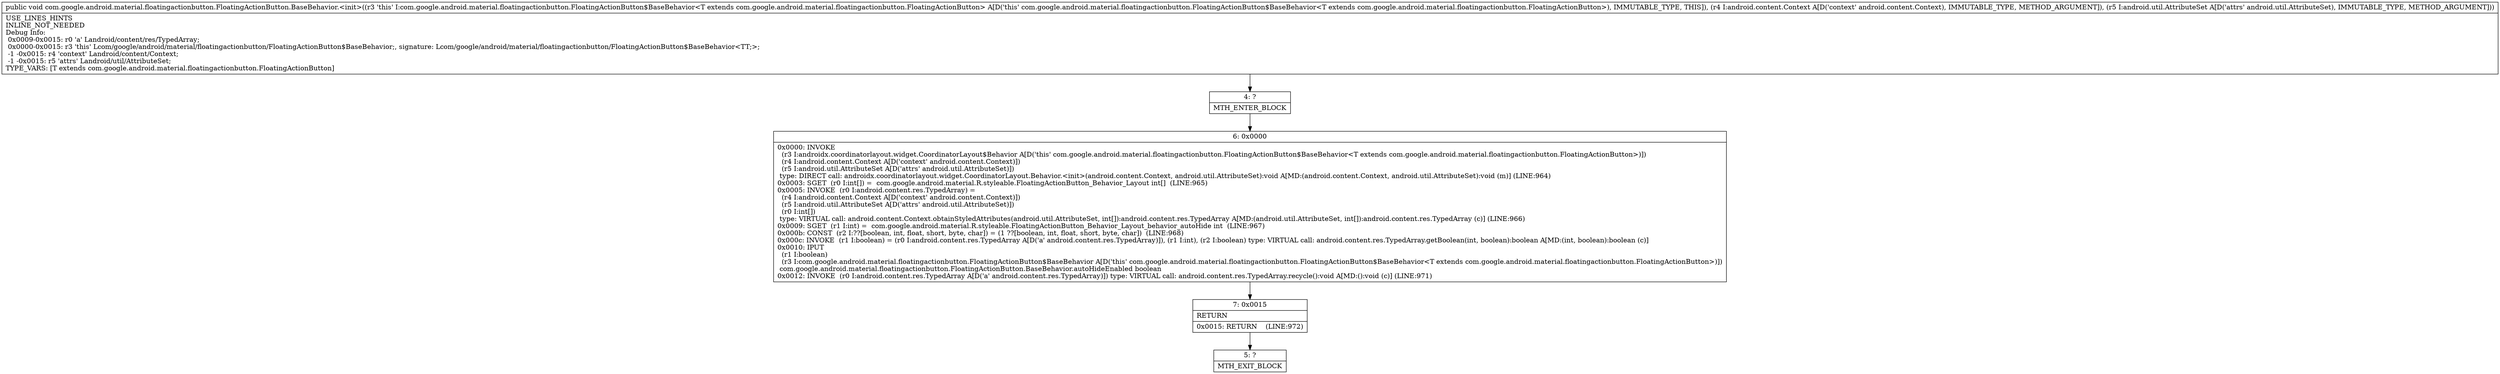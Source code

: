 digraph "CFG forcom.google.android.material.floatingactionbutton.FloatingActionButton.BaseBehavior.\<init\>(Landroid\/content\/Context;Landroid\/util\/AttributeSet;)V" {
Node_4 [shape=record,label="{4\:\ ?|MTH_ENTER_BLOCK\l}"];
Node_6 [shape=record,label="{6\:\ 0x0000|0x0000: INVOKE  \l  (r3 I:androidx.coordinatorlayout.widget.CoordinatorLayout$Behavior A[D('this' com.google.android.material.floatingactionbutton.FloatingActionButton$BaseBehavior\<T extends com.google.android.material.floatingactionbutton.FloatingActionButton\>)])\l  (r4 I:android.content.Context A[D('context' android.content.Context)])\l  (r5 I:android.util.AttributeSet A[D('attrs' android.util.AttributeSet)])\l type: DIRECT call: androidx.coordinatorlayout.widget.CoordinatorLayout.Behavior.\<init\>(android.content.Context, android.util.AttributeSet):void A[MD:(android.content.Context, android.util.AttributeSet):void (m)] (LINE:964)\l0x0003: SGET  (r0 I:int[]) =  com.google.android.material.R.styleable.FloatingActionButton_Behavior_Layout int[]  (LINE:965)\l0x0005: INVOKE  (r0 I:android.content.res.TypedArray) = \l  (r4 I:android.content.Context A[D('context' android.content.Context)])\l  (r5 I:android.util.AttributeSet A[D('attrs' android.util.AttributeSet)])\l  (r0 I:int[])\l type: VIRTUAL call: android.content.Context.obtainStyledAttributes(android.util.AttributeSet, int[]):android.content.res.TypedArray A[MD:(android.util.AttributeSet, int[]):android.content.res.TypedArray (c)] (LINE:966)\l0x0009: SGET  (r1 I:int) =  com.google.android.material.R.styleable.FloatingActionButton_Behavior_Layout_behavior_autoHide int  (LINE:967)\l0x000b: CONST  (r2 I:??[boolean, int, float, short, byte, char]) = (1 ??[boolean, int, float, short, byte, char])  (LINE:968)\l0x000c: INVOKE  (r1 I:boolean) = (r0 I:android.content.res.TypedArray A[D('a' android.content.res.TypedArray)]), (r1 I:int), (r2 I:boolean) type: VIRTUAL call: android.content.res.TypedArray.getBoolean(int, boolean):boolean A[MD:(int, boolean):boolean (c)]\l0x0010: IPUT  \l  (r1 I:boolean)\l  (r3 I:com.google.android.material.floatingactionbutton.FloatingActionButton$BaseBehavior A[D('this' com.google.android.material.floatingactionbutton.FloatingActionButton$BaseBehavior\<T extends com.google.android.material.floatingactionbutton.FloatingActionButton\>)])\l com.google.android.material.floatingactionbutton.FloatingActionButton.BaseBehavior.autoHideEnabled boolean \l0x0012: INVOKE  (r0 I:android.content.res.TypedArray A[D('a' android.content.res.TypedArray)]) type: VIRTUAL call: android.content.res.TypedArray.recycle():void A[MD:():void (c)] (LINE:971)\l}"];
Node_7 [shape=record,label="{7\:\ 0x0015|RETURN\l|0x0015: RETURN    (LINE:972)\l}"];
Node_5 [shape=record,label="{5\:\ ?|MTH_EXIT_BLOCK\l}"];
MethodNode[shape=record,label="{public void com.google.android.material.floatingactionbutton.FloatingActionButton.BaseBehavior.\<init\>((r3 'this' I:com.google.android.material.floatingactionbutton.FloatingActionButton$BaseBehavior\<T extends com.google.android.material.floatingactionbutton.FloatingActionButton\> A[D('this' com.google.android.material.floatingactionbutton.FloatingActionButton$BaseBehavior\<T extends com.google.android.material.floatingactionbutton.FloatingActionButton\>), IMMUTABLE_TYPE, THIS]), (r4 I:android.content.Context A[D('context' android.content.Context), IMMUTABLE_TYPE, METHOD_ARGUMENT]), (r5 I:android.util.AttributeSet A[D('attrs' android.util.AttributeSet), IMMUTABLE_TYPE, METHOD_ARGUMENT]))  | USE_LINES_HINTS\lINLINE_NOT_NEEDED\lDebug Info:\l  0x0009\-0x0015: r0 'a' Landroid\/content\/res\/TypedArray;\l  0x0000\-0x0015: r3 'this' Lcom\/google\/android\/material\/floatingactionbutton\/FloatingActionButton$BaseBehavior;, signature: Lcom\/google\/android\/material\/floatingactionbutton\/FloatingActionButton$BaseBehavior\<TT;\>;\l  \-1 \-0x0015: r4 'context' Landroid\/content\/Context;\l  \-1 \-0x0015: r5 'attrs' Landroid\/util\/AttributeSet;\lTYPE_VARS: [T extends com.google.android.material.floatingactionbutton.FloatingActionButton]\l}"];
MethodNode -> Node_4;Node_4 -> Node_6;
Node_6 -> Node_7;
Node_7 -> Node_5;
}

